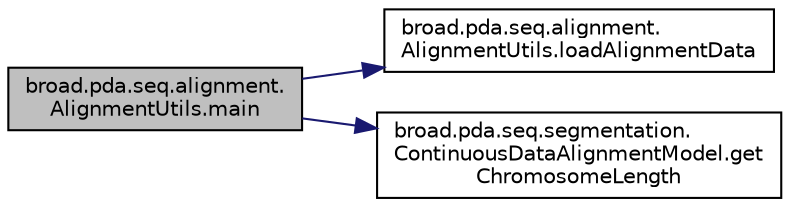 digraph "broad.pda.seq.alignment.AlignmentUtils.main"
{
  edge [fontname="Helvetica",fontsize="10",labelfontname="Helvetica",labelfontsize="10"];
  node [fontname="Helvetica",fontsize="10",shape=record];
  rankdir="LR";
  Node1 [label="broad.pda.seq.alignment.\lAlignmentUtils.main",height=0.2,width=0.4,color="black", fillcolor="grey75", style="filled" fontcolor="black"];
  Node1 -> Node2 [color="midnightblue",fontsize="10",style="solid"];
  Node2 [label="broad.pda.seq.alignment.\lAlignmentUtils.loadAlignmentData",height=0.2,width=0.4,color="black", fillcolor="white", style="filled",URL="$classbroad_1_1pda_1_1seq_1_1alignment_1_1_alignment_utils.html#a01f53b98811de06325a819ab01cfbfc3"];
  Node1 -> Node3 [color="midnightblue",fontsize="10",style="solid"];
  Node3 [label="broad.pda.seq.segmentation.\lContinuousDataAlignmentModel.get\lChromosomeLength",height=0.2,width=0.4,color="black", fillcolor="white", style="filled",URL="$classbroad_1_1pda_1_1seq_1_1segmentation_1_1_continuous_data_alignment_model.html#aadb1c1dfc12a73268e0552fb99e01024"];
}
